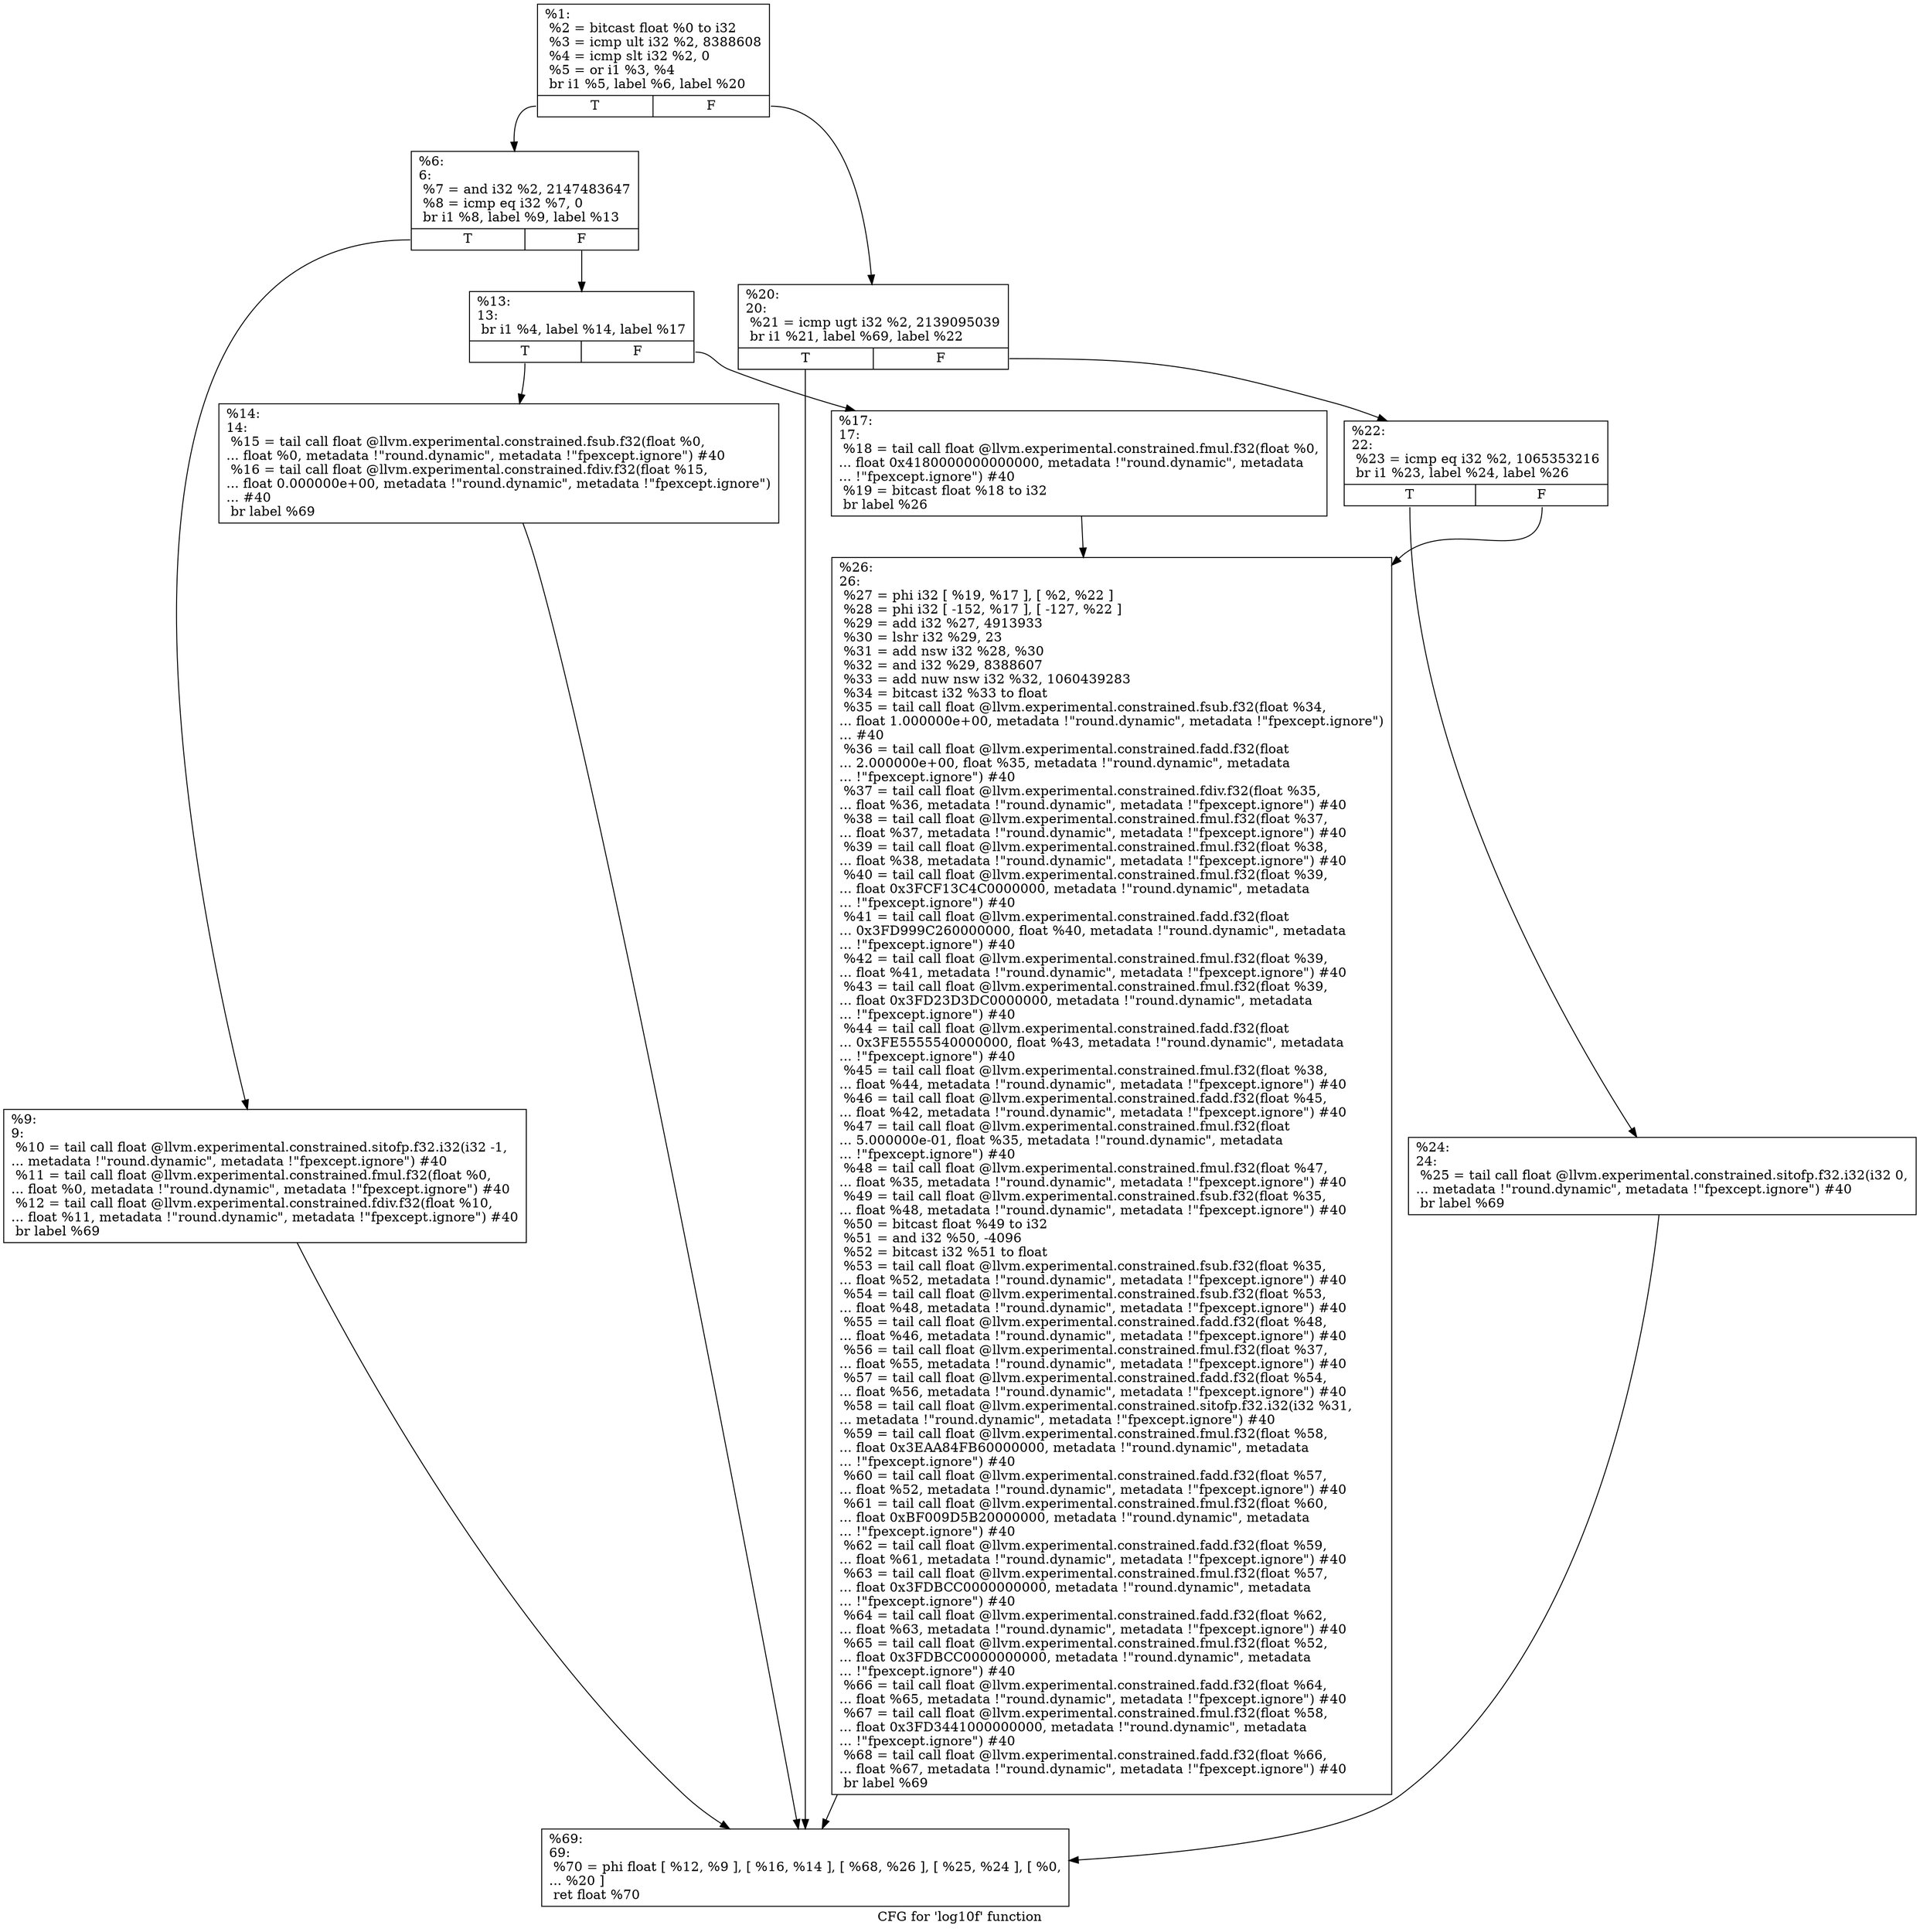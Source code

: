 digraph "CFG for 'log10f' function" {
	label="CFG for 'log10f' function";

	Node0x1da85d0 [shape=record,label="{%1:\l  %2 = bitcast float %0 to i32\l  %3 = icmp ult i32 %2, 8388608\l  %4 = icmp slt i32 %2, 0\l  %5 = or i1 %3, %4\l  br i1 %5, label %6, label %20\l|{<s0>T|<s1>F}}"];
	Node0x1da85d0:s0 -> Node0x1da8680;
	Node0x1da85d0:s1 -> Node0x1da8810;
	Node0x1da8680 [shape=record,label="{%6:\l6:                                                \l  %7 = and i32 %2, 2147483647\l  %8 = icmp eq i32 %7, 0\l  br i1 %8, label %9, label %13\l|{<s0>T|<s1>F}}"];
	Node0x1da8680:s0 -> Node0x1da86d0;
	Node0x1da8680:s1 -> Node0x1da8720;
	Node0x1da86d0 [shape=record,label="{%9:\l9:                                                \l  %10 = tail call float @llvm.experimental.constrained.sitofp.f32.i32(i32 -1,\l... metadata !\"round.dynamic\", metadata !\"fpexcept.ignore\") #40\l  %11 = tail call float @llvm.experimental.constrained.fmul.f32(float %0,\l... float %0, metadata !\"round.dynamic\", metadata !\"fpexcept.ignore\") #40\l  %12 = tail call float @llvm.experimental.constrained.fdiv.f32(float %10,\l... float %11, metadata !\"round.dynamic\", metadata !\"fpexcept.ignore\") #40\l  br label %69\l}"];
	Node0x1da86d0 -> Node0x1da8950;
	Node0x1da8720 [shape=record,label="{%13:\l13:                                               \l  br i1 %4, label %14, label %17\l|{<s0>T|<s1>F}}"];
	Node0x1da8720:s0 -> Node0x1da8770;
	Node0x1da8720:s1 -> Node0x1da87c0;
	Node0x1da8770 [shape=record,label="{%14:\l14:                                               \l  %15 = tail call float @llvm.experimental.constrained.fsub.f32(float %0,\l... float %0, metadata !\"round.dynamic\", metadata !\"fpexcept.ignore\") #40\l  %16 = tail call float @llvm.experimental.constrained.fdiv.f32(float %15,\l... float 0.000000e+00, metadata !\"round.dynamic\", metadata !\"fpexcept.ignore\")\l... #40\l  br label %69\l}"];
	Node0x1da8770 -> Node0x1da8950;
	Node0x1da87c0 [shape=record,label="{%17:\l17:                                               \l  %18 = tail call float @llvm.experimental.constrained.fmul.f32(float %0,\l... float 0x4180000000000000, metadata !\"round.dynamic\", metadata\l... !\"fpexcept.ignore\") #40\l  %19 = bitcast float %18 to i32\l  br label %26\l}"];
	Node0x1da87c0 -> Node0x1da8900;
	Node0x1da8810 [shape=record,label="{%20:\l20:                                               \l  %21 = icmp ugt i32 %2, 2139095039\l  br i1 %21, label %69, label %22\l|{<s0>T|<s1>F}}"];
	Node0x1da8810:s0 -> Node0x1da8950;
	Node0x1da8810:s1 -> Node0x1da8860;
	Node0x1da8860 [shape=record,label="{%22:\l22:                                               \l  %23 = icmp eq i32 %2, 1065353216\l  br i1 %23, label %24, label %26\l|{<s0>T|<s1>F}}"];
	Node0x1da8860:s0 -> Node0x1da88b0;
	Node0x1da8860:s1 -> Node0x1da8900;
	Node0x1da88b0 [shape=record,label="{%24:\l24:                                               \l  %25 = tail call float @llvm.experimental.constrained.sitofp.f32.i32(i32 0,\l... metadata !\"round.dynamic\", metadata !\"fpexcept.ignore\") #40\l  br label %69\l}"];
	Node0x1da88b0 -> Node0x1da8950;
	Node0x1da8900 [shape=record,label="{%26:\l26:                                               \l  %27 = phi i32 [ %19, %17 ], [ %2, %22 ]\l  %28 = phi i32 [ -152, %17 ], [ -127, %22 ]\l  %29 = add i32 %27, 4913933\l  %30 = lshr i32 %29, 23\l  %31 = add nsw i32 %28, %30\l  %32 = and i32 %29, 8388607\l  %33 = add nuw nsw i32 %32, 1060439283\l  %34 = bitcast i32 %33 to float\l  %35 = tail call float @llvm.experimental.constrained.fsub.f32(float %34,\l... float 1.000000e+00, metadata !\"round.dynamic\", metadata !\"fpexcept.ignore\")\l... #40\l  %36 = tail call float @llvm.experimental.constrained.fadd.f32(float\l... 2.000000e+00, float %35, metadata !\"round.dynamic\", metadata\l... !\"fpexcept.ignore\") #40\l  %37 = tail call float @llvm.experimental.constrained.fdiv.f32(float %35,\l... float %36, metadata !\"round.dynamic\", metadata !\"fpexcept.ignore\") #40\l  %38 = tail call float @llvm.experimental.constrained.fmul.f32(float %37,\l... float %37, metadata !\"round.dynamic\", metadata !\"fpexcept.ignore\") #40\l  %39 = tail call float @llvm.experimental.constrained.fmul.f32(float %38,\l... float %38, metadata !\"round.dynamic\", metadata !\"fpexcept.ignore\") #40\l  %40 = tail call float @llvm.experimental.constrained.fmul.f32(float %39,\l... float 0x3FCF13C4C0000000, metadata !\"round.dynamic\", metadata\l... !\"fpexcept.ignore\") #40\l  %41 = tail call float @llvm.experimental.constrained.fadd.f32(float\l... 0x3FD999C260000000, float %40, metadata !\"round.dynamic\", metadata\l... !\"fpexcept.ignore\") #40\l  %42 = tail call float @llvm.experimental.constrained.fmul.f32(float %39,\l... float %41, metadata !\"round.dynamic\", metadata !\"fpexcept.ignore\") #40\l  %43 = tail call float @llvm.experimental.constrained.fmul.f32(float %39,\l... float 0x3FD23D3DC0000000, metadata !\"round.dynamic\", metadata\l... !\"fpexcept.ignore\") #40\l  %44 = tail call float @llvm.experimental.constrained.fadd.f32(float\l... 0x3FE5555540000000, float %43, metadata !\"round.dynamic\", metadata\l... !\"fpexcept.ignore\") #40\l  %45 = tail call float @llvm.experimental.constrained.fmul.f32(float %38,\l... float %44, metadata !\"round.dynamic\", metadata !\"fpexcept.ignore\") #40\l  %46 = tail call float @llvm.experimental.constrained.fadd.f32(float %45,\l... float %42, metadata !\"round.dynamic\", metadata !\"fpexcept.ignore\") #40\l  %47 = tail call float @llvm.experimental.constrained.fmul.f32(float\l... 5.000000e-01, float %35, metadata !\"round.dynamic\", metadata\l... !\"fpexcept.ignore\") #40\l  %48 = tail call float @llvm.experimental.constrained.fmul.f32(float %47,\l... float %35, metadata !\"round.dynamic\", metadata !\"fpexcept.ignore\") #40\l  %49 = tail call float @llvm.experimental.constrained.fsub.f32(float %35,\l... float %48, metadata !\"round.dynamic\", metadata !\"fpexcept.ignore\") #40\l  %50 = bitcast float %49 to i32\l  %51 = and i32 %50, -4096\l  %52 = bitcast i32 %51 to float\l  %53 = tail call float @llvm.experimental.constrained.fsub.f32(float %35,\l... float %52, metadata !\"round.dynamic\", metadata !\"fpexcept.ignore\") #40\l  %54 = tail call float @llvm.experimental.constrained.fsub.f32(float %53,\l... float %48, metadata !\"round.dynamic\", metadata !\"fpexcept.ignore\") #40\l  %55 = tail call float @llvm.experimental.constrained.fadd.f32(float %48,\l... float %46, metadata !\"round.dynamic\", metadata !\"fpexcept.ignore\") #40\l  %56 = tail call float @llvm.experimental.constrained.fmul.f32(float %37,\l... float %55, metadata !\"round.dynamic\", metadata !\"fpexcept.ignore\") #40\l  %57 = tail call float @llvm.experimental.constrained.fadd.f32(float %54,\l... float %56, metadata !\"round.dynamic\", metadata !\"fpexcept.ignore\") #40\l  %58 = tail call float @llvm.experimental.constrained.sitofp.f32.i32(i32 %31,\l... metadata !\"round.dynamic\", metadata !\"fpexcept.ignore\") #40\l  %59 = tail call float @llvm.experimental.constrained.fmul.f32(float %58,\l... float 0x3EAA84FB60000000, metadata !\"round.dynamic\", metadata\l... !\"fpexcept.ignore\") #40\l  %60 = tail call float @llvm.experimental.constrained.fadd.f32(float %57,\l... float %52, metadata !\"round.dynamic\", metadata !\"fpexcept.ignore\") #40\l  %61 = tail call float @llvm.experimental.constrained.fmul.f32(float %60,\l... float 0xBF009D5B20000000, metadata !\"round.dynamic\", metadata\l... !\"fpexcept.ignore\") #40\l  %62 = tail call float @llvm.experimental.constrained.fadd.f32(float %59,\l... float %61, metadata !\"round.dynamic\", metadata !\"fpexcept.ignore\") #40\l  %63 = tail call float @llvm.experimental.constrained.fmul.f32(float %57,\l... float 0x3FDBCC0000000000, metadata !\"round.dynamic\", metadata\l... !\"fpexcept.ignore\") #40\l  %64 = tail call float @llvm.experimental.constrained.fadd.f32(float %62,\l... float %63, metadata !\"round.dynamic\", metadata !\"fpexcept.ignore\") #40\l  %65 = tail call float @llvm.experimental.constrained.fmul.f32(float %52,\l... float 0x3FDBCC0000000000, metadata !\"round.dynamic\", metadata\l... !\"fpexcept.ignore\") #40\l  %66 = tail call float @llvm.experimental.constrained.fadd.f32(float %64,\l... float %65, metadata !\"round.dynamic\", metadata !\"fpexcept.ignore\") #40\l  %67 = tail call float @llvm.experimental.constrained.fmul.f32(float %58,\l... float 0x3FD3441000000000, metadata !\"round.dynamic\", metadata\l... !\"fpexcept.ignore\") #40\l  %68 = tail call float @llvm.experimental.constrained.fadd.f32(float %66,\l... float %67, metadata !\"round.dynamic\", metadata !\"fpexcept.ignore\") #40\l  br label %69\l}"];
	Node0x1da8900 -> Node0x1da8950;
	Node0x1da8950 [shape=record,label="{%69:\l69:                                               \l  %70 = phi float [ %12, %9 ], [ %16, %14 ], [ %68, %26 ], [ %25, %24 ], [ %0,\l... %20 ]\l  ret float %70\l}"];
}
